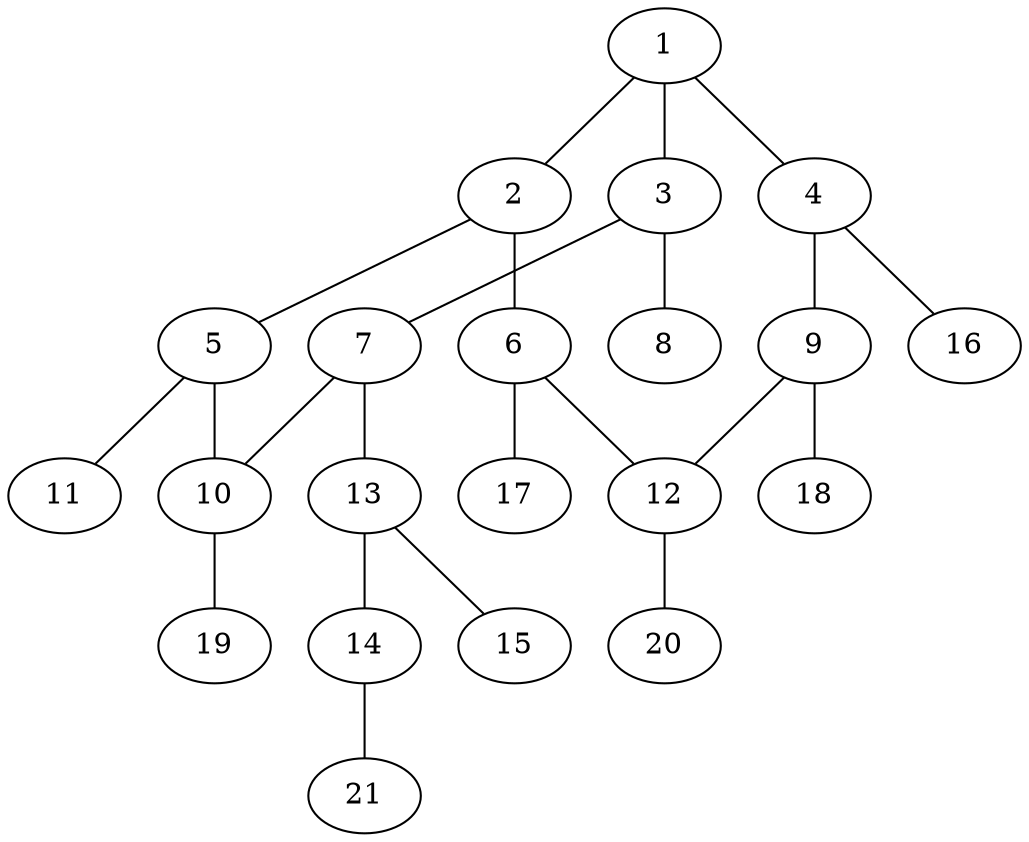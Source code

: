 graph molecule_2112 {
	1	 [chem=C];
	2	 [chem=C];
	1 -- 2	 [valence=2];
	3	 [chem=N];
	1 -- 3	 [valence=1];
	4	 [chem=C];
	1 -- 4	 [valence=1];
	5	 [chem=N];
	2 -- 5	 [valence=1];
	6	 [chem=C];
	2 -- 6	 [valence=1];
	7	 [chem=C];
	3 -- 7	 [valence=2];
	8	 [chem=O];
	3 -- 8	 [valence=1];
	9	 [chem=C];
	4 -- 9	 [valence=2];
	16	 [chem=H];
	4 -- 16	 [valence=1];
	10	 [chem=C];
	5 -- 10	 [valence=2];
	11	 [chem=O];
	5 -- 11	 [valence=1];
	12	 [chem=C];
	6 -- 12	 [valence=2];
	17	 [chem=H];
	6 -- 17	 [valence=1];
	7 -- 10	 [valence=1];
	13	 [chem=C];
	7 -- 13	 [valence=1];
	9 -- 12	 [valence=1];
	18	 [chem=H];
	9 -- 18	 [valence=1];
	19	 [chem=H];
	10 -- 19	 [valence=1];
	20	 [chem=H];
	12 -- 20	 [valence=1];
	14	 [chem=O];
	13 -- 14	 [valence=1];
	15	 [chem=O];
	13 -- 15	 [valence=2];
	21	 [chem=H];
	14 -- 21	 [valence=1];
}
